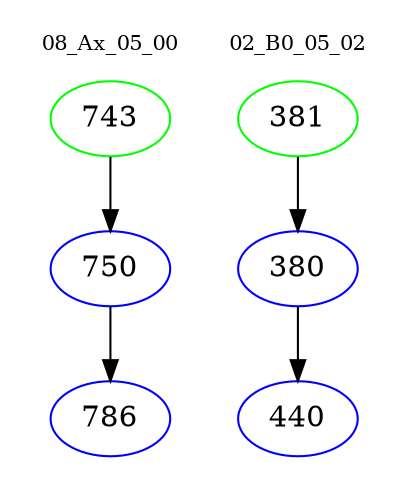 digraph{
subgraph cluster_0 {
color = white
label = "08_Ax_05_00";
fontsize=10;
T0_743 [label="743", color="green"]
T0_743 -> T0_750 [color="black"]
T0_750 [label="750", color="blue"]
T0_750 -> T0_786 [color="black"]
T0_786 [label="786", color="blue"]
}
subgraph cluster_1 {
color = white
label = "02_B0_05_02";
fontsize=10;
T1_381 [label="381", color="green"]
T1_381 -> T1_380 [color="black"]
T1_380 [label="380", color="blue"]
T1_380 -> T1_440 [color="black"]
T1_440 [label="440", color="blue"]
}
}
